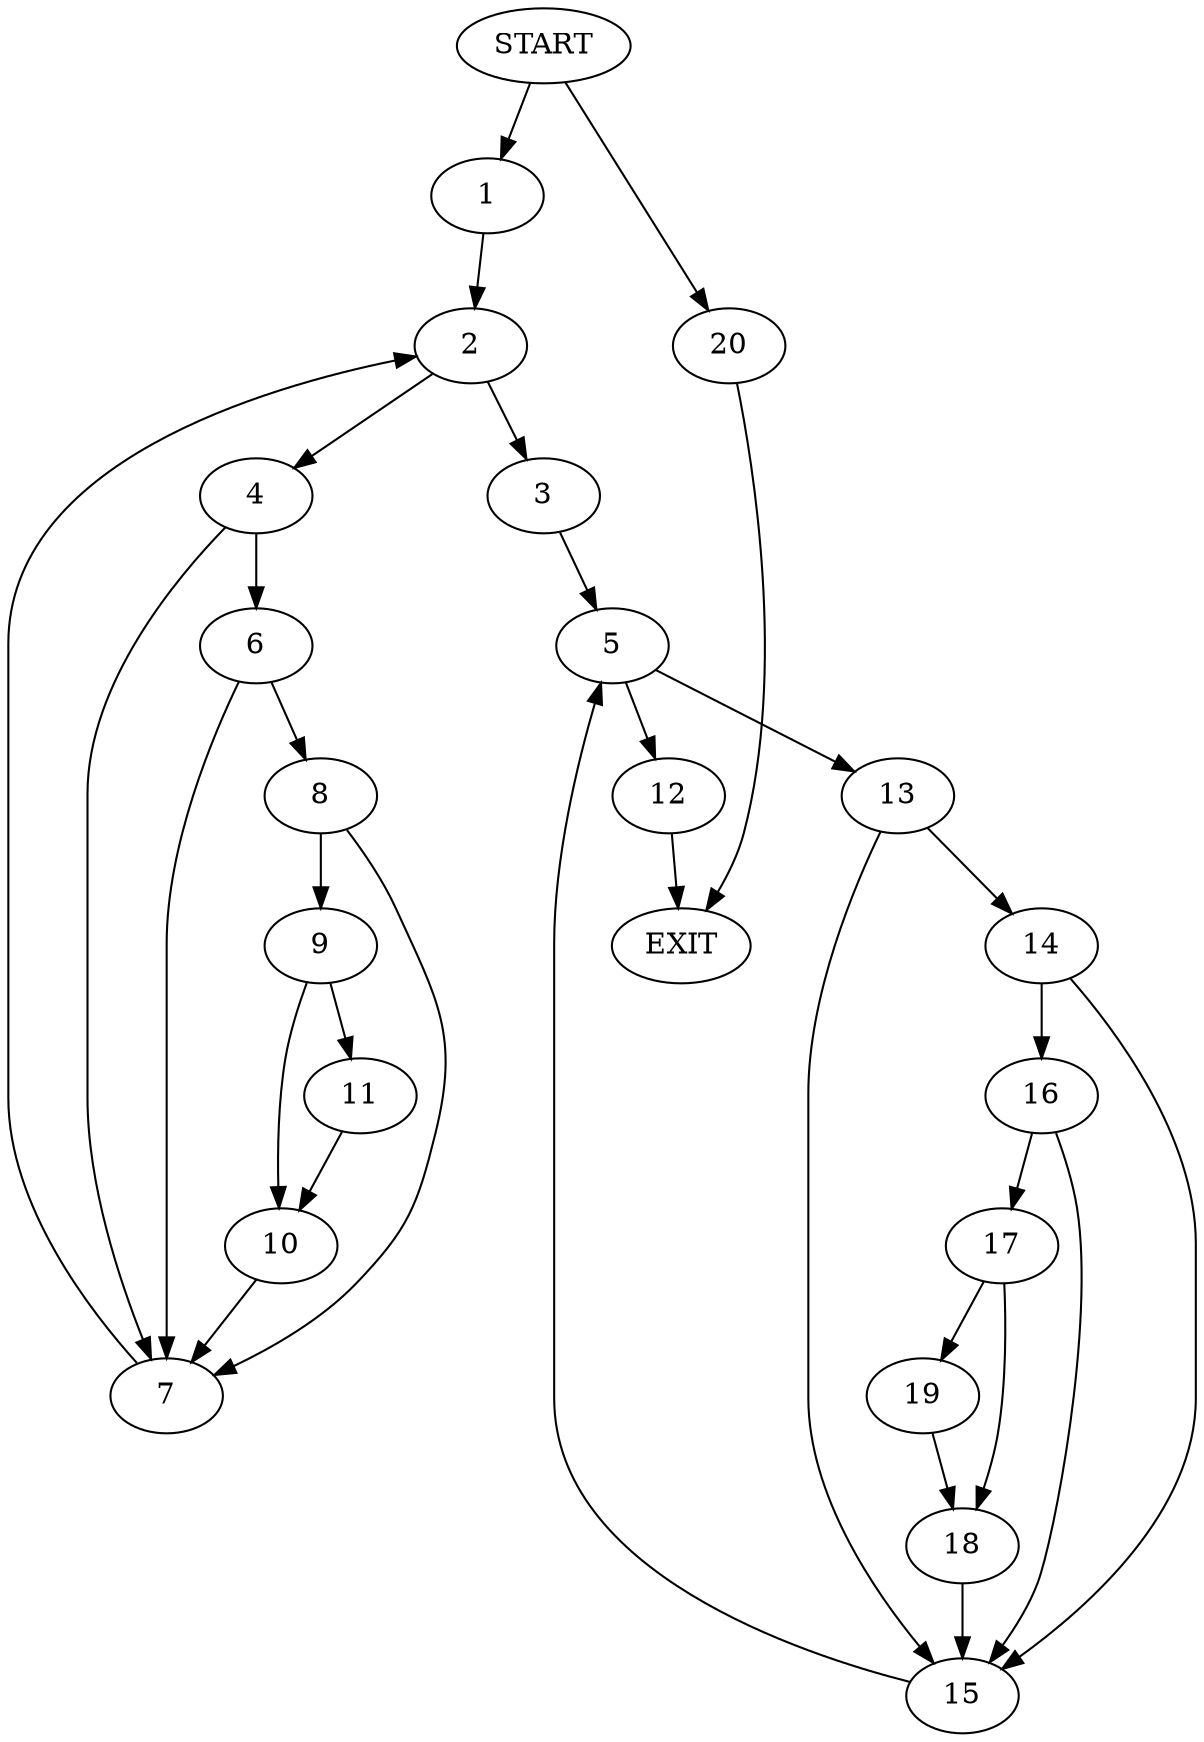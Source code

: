 digraph {
0 [label="START"]
21 [label="EXIT"]
0 -> 1
1 -> 2
2 -> 3
2 -> 4
3 -> 5
4 -> 6
4 -> 7
6 -> 8
6 -> 7
7 -> 2
8 -> 9
8 -> 7
9 -> 10
9 -> 11
10 -> 7
11 -> 10
5 -> 12
5 -> 13
13 -> 14
13 -> 15
12 -> 21
14 -> 16
14 -> 15
15 -> 5
16 -> 15
16 -> 17
17 -> 18
17 -> 19
18 -> 15
19 -> 18
0 -> 20
20 -> 21
}
